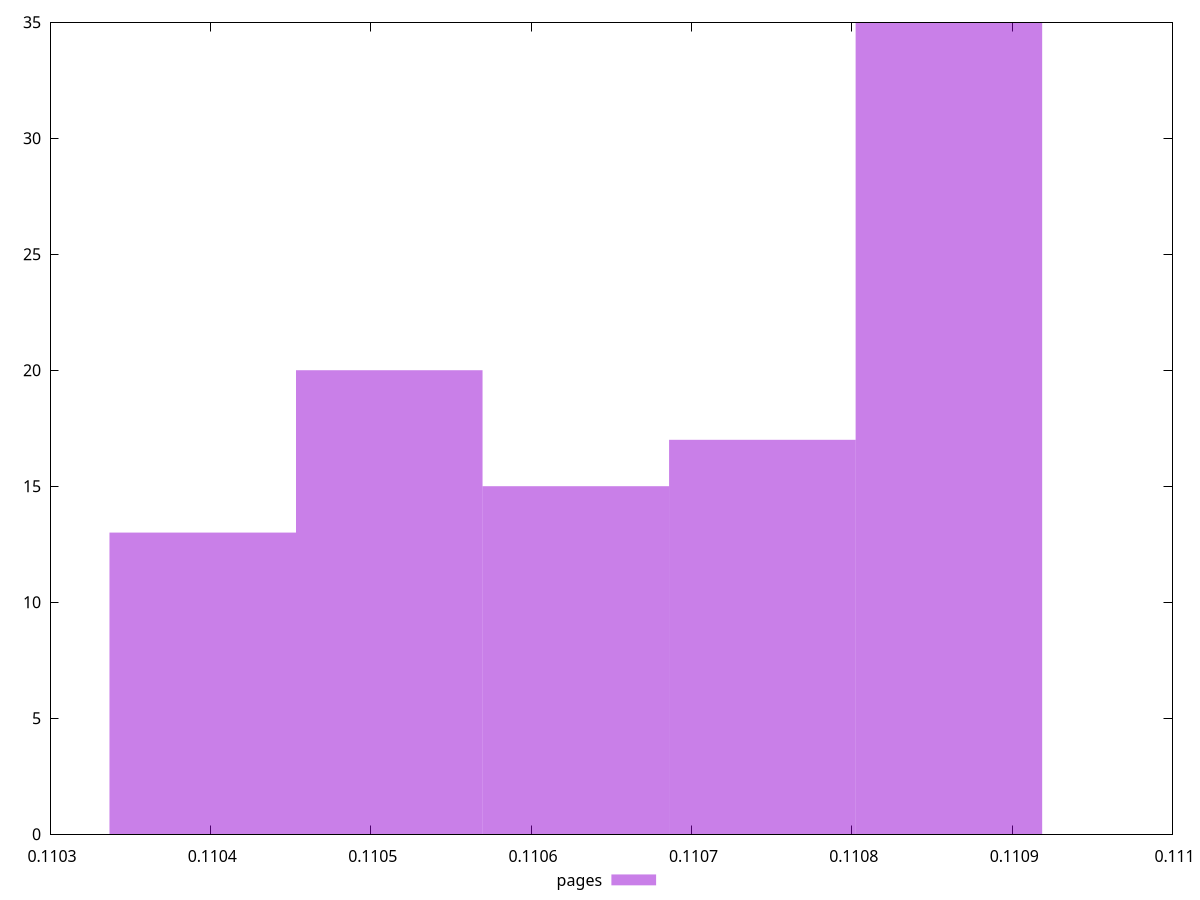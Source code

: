 $_pages <<EOF
0.1106279004383128 15
0.11051157246729461 20
0.1103952444962764 13
0.11086055638034922 35
0.11074422840933101 17
EOF
set key outside below
set terminal pngcairo
set output "report_00006_2020-11-02T20-21-41.718Z/uses-long-cache-ttl/pages//hist.png"
set yrange [0:35]
set boxwidth 0.00011632797101820485
set style fill transparent solid 0.5 noborder
plot $_pages title "pages" with boxes ,